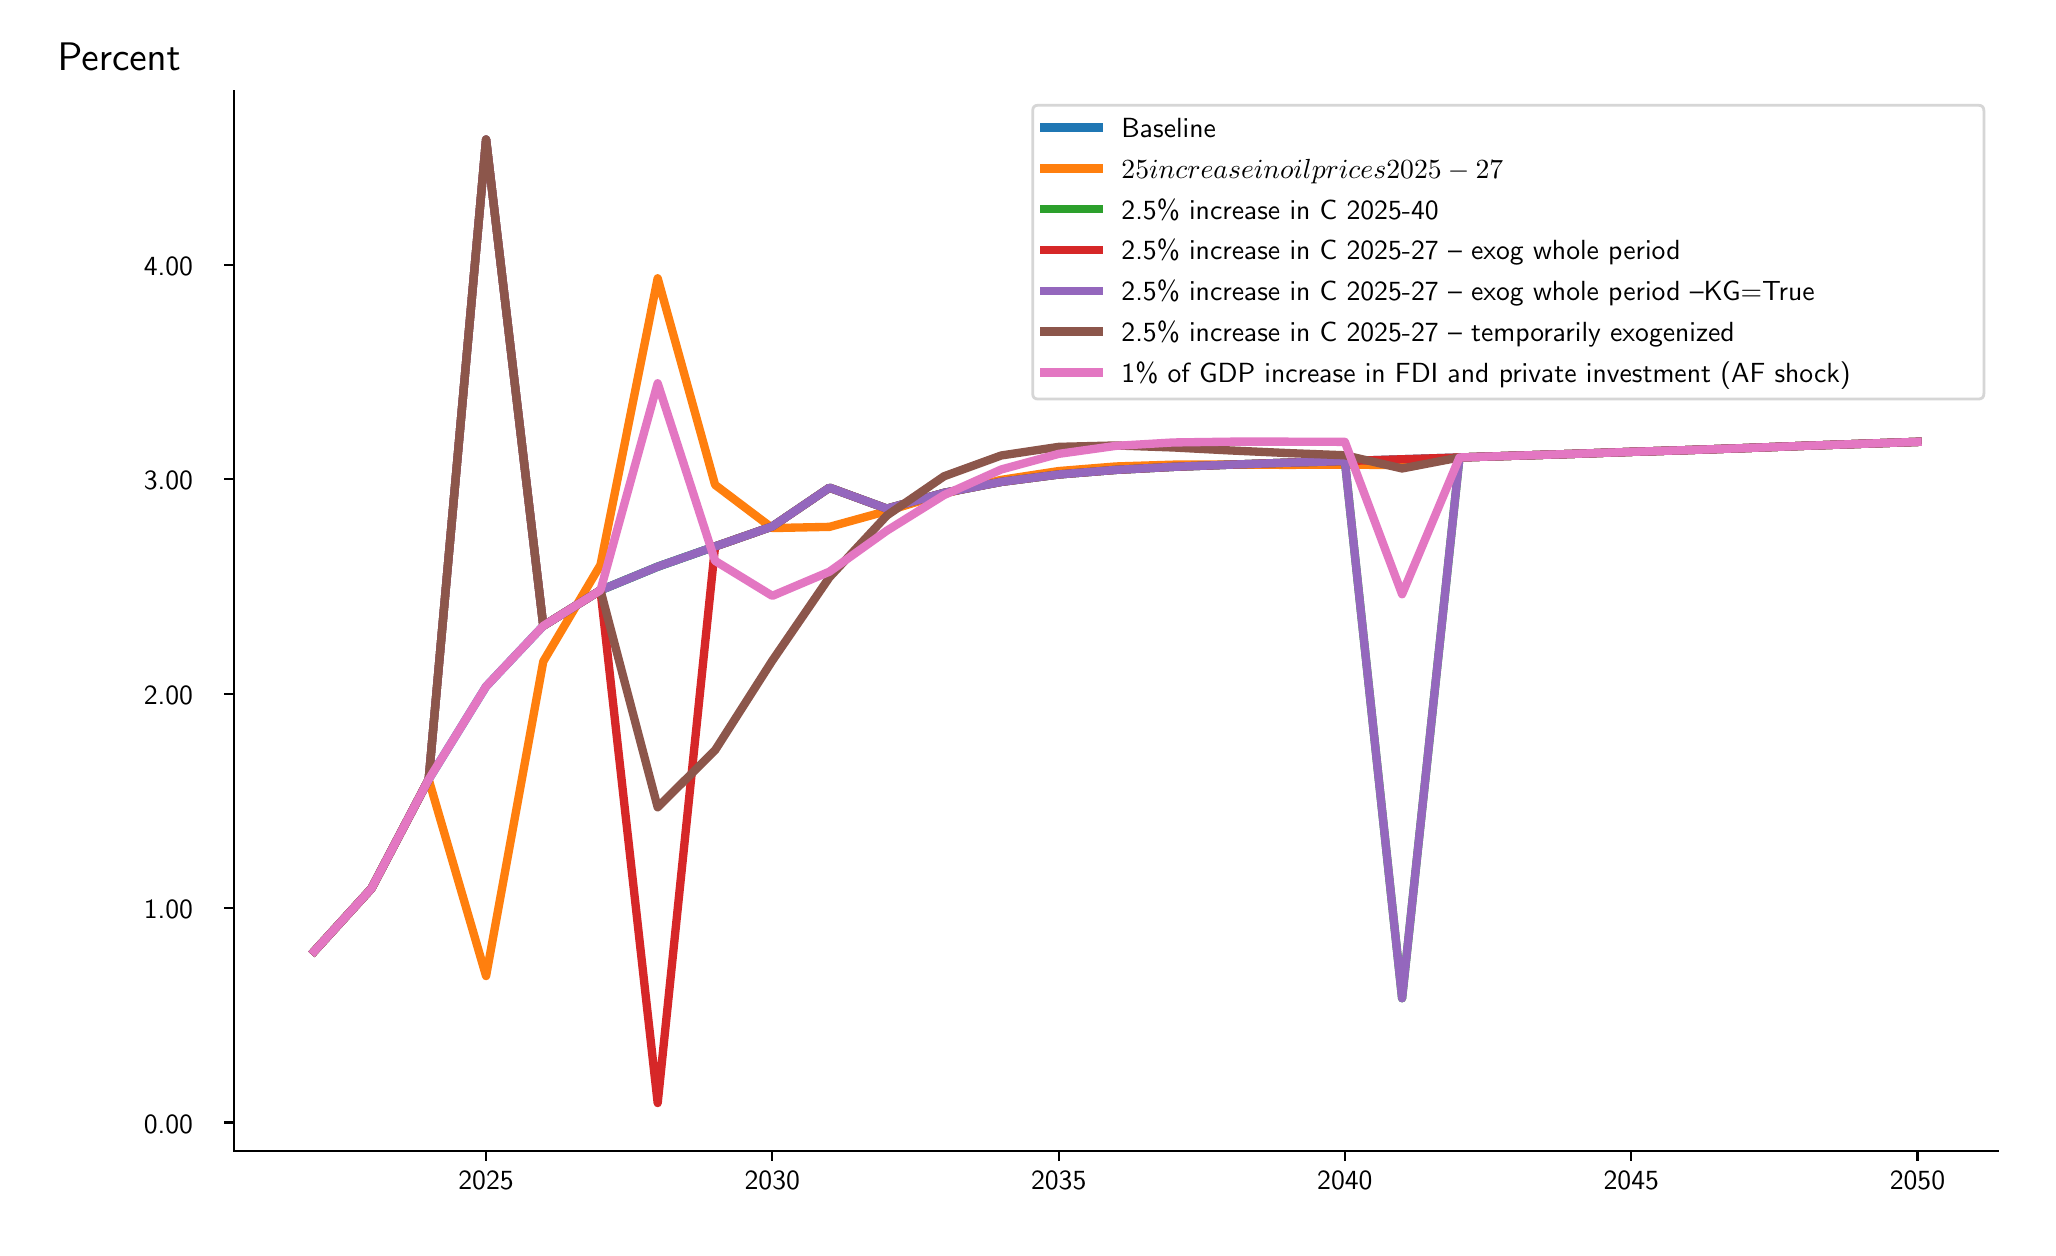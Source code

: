 \begingroup%
\makeatletter%
\begin{pgfpicture}%
\pgfpathrectangle{\pgfpointorigin}{\pgfqpoint{10.0in}{6.0in}}%
\pgfusepath{use as bounding box, clip}%
\begin{pgfscope}%
\pgfsetbuttcap%
\pgfsetmiterjoin%
\definecolor{currentfill}{rgb}{1.0,1.0,1.0}%
\pgfsetfillcolor{currentfill}%
\pgfsetlinewidth{0.0pt}%
\definecolor{currentstroke}{rgb}{1.0,1.0,1.0}%
\pgfsetstrokecolor{currentstroke}%
\pgfsetdash{}{0pt}%
\pgfpathmoveto{\pgfqpoint{0.0in}{0.0in}}%
\pgfpathlineto{\pgfqpoint{10.0in}{0.0in}}%
\pgfpathlineto{\pgfqpoint{10.0in}{6.0in}}%
\pgfpathlineto{\pgfqpoint{0.0in}{6.0in}}%
\pgfpathlineto{\pgfqpoint{0.0in}{0.0in}}%
\pgfpathclose%
\pgfusepath{fill}%
\end{pgfscope}%
\begin{pgfscope}%
\pgfsetbuttcap%
\pgfsetmiterjoin%
\definecolor{currentfill}{rgb}{1.0,1.0,1.0}%
\pgfsetfillcolor{currentfill}%
\pgfsetlinewidth{0.0pt}%
\definecolor{currentstroke}{rgb}{0.0,0.0,0.0}%
\pgfsetstrokecolor{currentstroke}%
\pgfsetstrokeopacity{0.0}%
\pgfsetdash{}{0pt}%
\pgfpathmoveto{\pgfqpoint{1.032in}{0.382in}}%
\pgfpathlineto{\pgfqpoint{9.85in}{0.382in}}%
\pgfpathlineto{\pgfqpoint{9.85in}{5.682in}}%
\pgfpathlineto{\pgfqpoint{1.032in}{5.682in}}%
\pgfpathlineto{\pgfqpoint{1.032in}{0.382in}}%
\pgfpathclose%
\pgfusepath{fill}%
\end{pgfscope}%
\begin{pgfscope}%
\pgfsetbuttcap%
\pgfsetroundjoin%
\definecolor{currentfill}{rgb}{0.0,0.0,0.0}%
\pgfsetfillcolor{currentfill}%
\pgfsetlinewidth{0.803pt}%
\definecolor{currentstroke}{rgb}{0.0,0.0,0.0}%
\pgfsetstrokecolor{currentstroke}%
\pgfsetdash{}{0pt}%
\pgfsys@defobject{currentmarker}{\pgfqpoint{0.0in}{-0.049in}}{\pgfqpoint{0.0in}{0.0in}}{%
\pgfpathmoveto{\pgfqpoint{0.0in}{0.0in}}%
\pgfpathlineto{\pgfqpoint{0.0in}{-0.049in}}%
\pgfusepath{stroke,fill}%
}%
\begin{pgfscope}%
\pgfsys@transformshift{2.292in}{0.382in}%
\pgfsys@useobject{currentmarker}{}%
\end{pgfscope}%
\end{pgfscope}%
\begin{pgfscope}%
\definecolor{textcolor}{rgb}{0.0,0.0,0.0}%
\pgfsetstrokecolor{textcolor}%
\pgfsetfillcolor{textcolor}%
\pgftext[x=2.292in,y=0.284in,,top]{\color{textcolor}\sffamily\fontsize{10.0}{12.0}\selectfont 2025}%
\end{pgfscope}%
\begin{pgfscope}%
\pgfsetbuttcap%
\pgfsetroundjoin%
\definecolor{currentfill}{rgb}{0.0,0.0,0.0}%
\pgfsetfillcolor{currentfill}%
\pgfsetlinewidth{0.803pt}%
\definecolor{currentstroke}{rgb}{0.0,0.0,0.0}%
\pgfsetstrokecolor{currentstroke}%
\pgfsetdash{}{0pt}%
\pgfsys@defobject{currentmarker}{\pgfqpoint{0.0in}{-0.049in}}{\pgfqpoint{0.0in}{0.0in}}{%
\pgfpathmoveto{\pgfqpoint{0.0in}{0.0in}}%
\pgfpathlineto{\pgfqpoint{0.0in}{-0.049in}}%
\pgfusepath{stroke,fill}%
}%
\begin{pgfscope}%
\pgfsys@transformshift{3.723in}{0.382in}%
\pgfsys@useobject{currentmarker}{}%
\end{pgfscope}%
\end{pgfscope}%
\begin{pgfscope}%
\definecolor{textcolor}{rgb}{0.0,0.0,0.0}%
\pgfsetstrokecolor{textcolor}%
\pgfsetfillcolor{textcolor}%
\pgftext[x=3.723in,y=0.284in,,top]{\color{textcolor}\sffamily\fontsize{10.0}{12.0}\selectfont 2030}%
\end{pgfscope}%
\begin{pgfscope}%
\pgfsetbuttcap%
\pgfsetroundjoin%
\definecolor{currentfill}{rgb}{0.0,0.0,0.0}%
\pgfsetfillcolor{currentfill}%
\pgfsetlinewidth{0.803pt}%
\definecolor{currentstroke}{rgb}{0.0,0.0,0.0}%
\pgfsetstrokecolor{currentstroke}%
\pgfsetdash{}{0pt}%
\pgfsys@defobject{currentmarker}{\pgfqpoint{0.0in}{-0.049in}}{\pgfqpoint{0.0in}{0.0in}}{%
\pgfpathmoveto{\pgfqpoint{0.0in}{0.0in}}%
\pgfpathlineto{\pgfqpoint{0.0in}{-0.049in}}%
\pgfusepath{stroke,fill}%
}%
\begin{pgfscope}%
\pgfsys@transformshift{5.155in}{0.382in}%
\pgfsys@useobject{currentmarker}{}%
\end{pgfscope}%
\end{pgfscope}%
\begin{pgfscope}%
\definecolor{textcolor}{rgb}{0.0,0.0,0.0}%
\pgfsetstrokecolor{textcolor}%
\pgfsetfillcolor{textcolor}%
\pgftext[x=5.155in,y=0.284in,,top]{\color{textcolor}\sffamily\fontsize{10.0}{12.0}\selectfont 2035}%
\end{pgfscope}%
\begin{pgfscope}%
\pgfsetbuttcap%
\pgfsetroundjoin%
\definecolor{currentfill}{rgb}{0.0,0.0,0.0}%
\pgfsetfillcolor{currentfill}%
\pgfsetlinewidth{0.803pt}%
\definecolor{currentstroke}{rgb}{0.0,0.0,0.0}%
\pgfsetstrokecolor{currentstroke}%
\pgfsetdash{}{0pt}%
\pgfsys@defobject{currentmarker}{\pgfqpoint{0.0in}{-0.049in}}{\pgfqpoint{0.0in}{0.0in}}{%
\pgfpathmoveto{\pgfqpoint{0.0in}{0.0in}}%
\pgfpathlineto{\pgfqpoint{0.0in}{-0.049in}}%
\pgfusepath{stroke,fill}%
}%
\begin{pgfscope}%
\pgfsys@transformshift{6.586in}{0.382in}%
\pgfsys@useobject{currentmarker}{}%
\end{pgfscope}%
\end{pgfscope}%
\begin{pgfscope}%
\definecolor{textcolor}{rgb}{0.0,0.0,0.0}%
\pgfsetstrokecolor{textcolor}%
\pgfsetfillcolor{textcolor}%
\pgftext[x=6.586in,y=0.284in,,top]{\color{textcolor}\sffamily\fontsize{10.0}{12.0}\selectfont 2040}%
\end{pgfscope}%
\begin{pgfscope}%
\pgfsetbuttcap%
\pgfsetroundjoin%
\definecolor{currentfill}{rgb}{0.0,0.0,0.0}%
\pgfsetfillcolor{currentfill}%
\pgfsetlinewidth{0.803pt}%
\definecolor{currentstroke}{rgb}{0.0,0.0,0.0}%
\pgfsetstrokecolor{currentstroke}%
\pgfsetdash{}{0pt}%
\pgfsys@defobject{currentmarker}{\pgfqpoint{0.0in}{-0.049in}}{\pgfqpoint{0.0in}{0.0in}}{%
\pgfpathmoveto{\pgfqpoint{0.0in}{0.0in}}%
\pgfpathlineto{\pgfqpoint{0.0in}{-0.049in}}%
\pgfusepath{stroke,fill}%
}%
\begin{pgfscope}%
\pgfsys@transformshift{8.018in}{0.382in}%
\pgfsys@useobject{currentmarker}{}%
\end{pgfscope}%
\end{pgfscope}%
\begin{pgfscope}%
\definecolor{textcolor}{rgb}{0.0,0.0,0.0}%
\pgfsetstrokecolor{textcolor}%
\pgfsetfillcolor{textcolor}%
\pgftext[x=8.018in,y=0.284in,,top]{\color{textcolor}\sffamily\fontsize{10.0}{12.0}\selectfont 2045}%
\end{pgfscope}%
\begin{pgfscope}%
\pgfsetbuttcap%
\pgfsetroundjoin%
\definecolor{currentfill}{rgb}{0.0,0.0,0.0}%
\pgfsetfillcolor{currentfill}%
\pgfsetlinewidth{0.803pt}%
\definecolor{currentstroke}{rgb}{0.0,0.0,0.0}%
\pgfsetstrokecolor{currentstroke}%
\pgfsetdash{}{0pt}%
\pgfsys@defobject{currentmarker}{\pgfqpoint{0.0in}{-0.049in}}{\pgfqpoint{0.0in}{0.0in}}{%
\pgfpathmoveto{\pgfqpoint{0.0in}{0.0in}}%
\pgfpathlineto{\pgfqpoint{0.0in}{-0.049in}}%
\pgfusepath{stroke,fill}%
}%
\begin{pgfscope}%
\pgfsys@transformshift{9.449in}{0.382in}%
\pgfsys@useobject{currentmarker}{}%
\end{pgfscope}%
\end{pgfscope}%
\begin{pgfscope}%
\definecolor{textcolor}{rgb}{0.0,0.0,0.0}%
\pgfsetstrokecolor{textcolor}%
\pgfsetfillcolor{textcolor}%
\pgftext[x=9.449in,y=0.284in,,top]{\color{textcolor}\sffamily\fontsize{10.0}{12.0}\selectfont 2050}%
\end{pgfscope}%
\begin{pgfscope}%
\pgfsetbuttcap%
\pgfsetroundjoin%
\definecolor{currentfill}{rgb}{0.0,0.0,0.0}%
\pgfsetfillcolor{currentfill}%
\pgfsetlinewidth{0.803pt}%
\definecolor{currentstroke}{rgb}{0.0,0.0,0.0}%
\pgfsetstrokecolor{currentstroke}%
\pgfsetdash{}{0pt}%
\pgfsys@defobject{currentmarker}{\pgfqpoint{-0.049in}{0.0in}}{\pgfqpoint{-0.0in}{0.0in}}{%
\pgfpathmoveto{\pgfqpoint{-0.0in}{0.0in}}%
\pgfpathlineto{\pgfqpoint{-0.049in}{0.0in}}%
\pgfusepath{stroke,fill}%
}%
\begin{pgfscope}%
\pgfsys@transformshift{1.032in}{0.526in}%
\pgfsys@useobject{currentmarker}{}%
\end{pgfscope}%
\end{pgfscope}%
\begin{pgfscope}%
\definecolor{textcolor}{rgb}{0.0,0.0,0.0}%
\pgfsetstrokecolor{textcolor}%
\pgfsetfillcolor{textcolor}%
\pgftext[x=0.581in, y=0.473in, left, base]{\color{textcolor}\sffamily\fontsize{10.0}{12.0}\selectfont 0.00 }%
\end{pgfscope}%
\begin{pgfscope}%
\pgfsetbuttcap%
\pgfsetroundjoin%
\definecolor{currentfill}{rgb}{0.0,0.0,0.0}%
\pgfsetfillcolor{currentfill}%
\pgfsetlinewidth{0.803pt}%
\definecolor{currentstroke}{rgb}{0.0,0.0,0.0}%
\pgfsetstrokecolor{currentstroke}%
\pgfsetdash{}{0pt}%
\pgfsys@defobject{currentmarker}{\pgfqpoint{-0.049in}{0.0in}}{\pgfqpoint{-0.0in}{0.0in}}{%
\pgfpathmoveto{\pgfqpoint{-0.0in}{0.0in}}%
\pgfpathlineto{\pgfqpoint{-0.049in}{0.0in}}%
\pgfusepath{stroke,fill}%
}%
\begin{pgfscope}%
\pgfsys@transformshift{1.032in}{1.598in}%
\pgfsys@useobject{currentmarker}{}%
\end{pgfscope}%
\end{pgfscope}%
\begin{pgfscope}%
\definecolor{textcolor}{rgb}{0.0,0.0,0.0}%
\pgfsetstrokecolor{textcolor}%
\pgfsetfillcolor{textcolor}%
\pgftext[x=0.581in, y=1.545in, left, base]{\color{textcolor}\sffamily\fontsize{10.0}{12.0}\selectfont 1.00 }%
\end{pgfscope}%
\begin{pgfscope}%
\pgfsetbuttcap%
\pgfsetroundjoin%
\definecolor{currentfill}{rgb}{0.0,0.0,0.0}%
\pgfsetfillcolor{currentfill}%
\pgfsetlinewidth{0.803pt}%
\definecolor{currentstroke}{rgb}{0.0,0.0,0.0}%
\pgfsetstrokecolor{currentstroke}%
\pgfsetdash{}{0pt}%
\pgfsys@defobject{currentmarker}{\pgfqpoint{-0.049in}{0.0in}}{\pgfqpoint{-0.0in}{0.0in}}{%
\pgfpathmoveto{\pgfqpoint{-0.0in}{0.0in}}%
\pgfpathlineto{\pgfqpoint{-0.049in}{0.0in}}%
\pgfusepath{stroke,fill}%
}%
\begin{pgfscope}%
\pgfsys@transformshift{1.032in}{2.67in}%
\pgfsys@useobject{currentmarker}{}%
\end{pgfscope}%
\end{pgfscope}%
\begin{pgfscope}%
\definecolor{textcolor}{rgb}{0.0,0.0,0.0}%
\pgfsetstrokecolor{textcolor}%
\pgfsetfillcolor{textcolor}%
\pgftext[x=0.581in, y=2.617in, left, base]{\color{textcolor}\sffamily\fontsize{10.0}{12.0}\selectfont 2.00 }%
\end{pgfscope}%
\begin{pgfscope}%
\pgfsetbuttcap%
\pgfsetroundjoin%
\definecolor{currentfill}{rgb}{0.0,0.0,0.0}%
\pgfsetfillcolor{currentfill}%
\pgfsetlinewidth{0.803pt}%
\definecolor{currentstroke}{rgb}{0.0,0.0,0.0}%
\pgfsetstrokecolor{currentstroke}%
\pgfsetdash{}{0pt}%
\pgfsys@defobject{currentmarker}{\pgfqpoint{-0.049in}{0.0in}}{\pgfqpoint{-0.0in}{0.0in}}{%
\pgfpathmoveto{\pgfqpoint{-0.0in}{0.0in}}%
\pgfpathlineto{\pgfqpoint{-0.049in}{0.0in}}%
\pgfusepath{stroke,fill}%
}%
\begin{pgfscope}%
\pgfsys@transformshift{1.032in}{3.742in}%
\pgfsys@useobject{currentmarker}{}%
\end{pgfscope}%
\end{pgfscope}%
\begin{pgfscope}%
\definecolor{textcolor}{rgb}{0.0,0.0,0.0}%
\pgfsetstrokecolor{textcolor}%
\pgfsetfillcolor{textcolor}%
\pgftext[x=0.581in, y=3.689in, left, base]{\color{textcolor}\sffamily\fontsize{10.0}{12.0}\selectfont 3.00 }%
\end{pgfscope}%
\begin{pgfscope}%
\pgfsetbuttcap%
\pgfsetroundjoin%
\definecolor{currentfill}{rgb}{0.0,0.0,0.0}%
\pgfsetfillcolor{currentfill}%
\pgfsetlinewidth{0.803pt}%
\definecolor{currentstroke}{rgb}{0.0,0.0,0.0}%
\pgfsetstrokecolor{currentstroke}%
\pgfsetdash{}{0pt}%
\pgfsys@defobject{currentmarker}{\pgfqpoint{-0.049in}{0.0in}}{\pgfqpoint{-0.0in}{0.0in}}{%
\pgfpathmoveto{\pgfqpoint{-0.0in}{0.0in}}%
\pgfpathlineto{\pgfqpoint{-0.049in}{0.0in}}%
\pgfusepath{stroke,fill}%
}%
\begin{pgfscope}%
\pgfsys@transformshift{1.032in}{4.814in}%
\pgfsys@useobject{currentmarker}{}%
\end{pgfscope}%
\end{pgfscope}%
\begin{pgfscope}%
\definecolor{textcolor}{rgb}{0.0,0.0,0.0}%
\pgfsetstrokecolor{textcolor}%
\pgfsetfillcolor{textcolor}%
\pgftext[x=0.581in, y=4.761in, left, base]{\color{textcolor}\sffamily\fontsize{10.0}{12.0}\selectfont 4.00 }%
\end{pgfscope}%
\begin{pgfscope}%
\definecolor{textcolor}{rgb}{0.0,0.0,0.0}%
\pgfsetstrokecolor{textcolor}%
\pgfsetfillcolor{textcolor}%
\pgftext[x=0.15in,y=5.788in,left,base]{\color{textcolor}\sffamily\fontsize{15.0}{18.0}\selectfont Percent}%
\end{pgfscope}%
\begin{pgfscope}%
\pgfpathrectangle{\pgfqpoint{1.032in}{0.382in}}{\pgfqpoint{8.818in}{5.3in}}%
\pgfusepath{clip}%
\pgfsetrectcap%
\pgfsetroundjoin%
\pgfsetlinewidth{3.011pt}%
\definecolor{currentstroke}{rgb}{0.122,0.467,0.706}%
\pgfsetstrokecolor{currentstroke}%
\pgfsetdash{}{0pt}%
\pgfpathmoveto{\pgfqpoint{1.433in}{1.382in}}%
\pgfpathlineto{\pgfqpoint{1.719in}{1.696in}}%
\pgfpathlineto{\pgfqpoint{2.005in}{2.241in}}%
\pgfpathlineto{\pgfqpoint{2.292in}{2.706in}}%
\pgfpathlineto{\pgfqpoint{2.578in}{3.009in}}%
\pgfpathlineto{\pgfqpoint{2.864in}{3.187in}}%
\pgfpathlineto{\pgfqpoint{3.15in}{3.305in}}%
\pgfpathlineto{\pgfqpoint{3.437in}{3.406in}}%
\pgfpathlineto{\pgfqpoint{3.723in}{3.506in}}%
\pgfpathlineto{\pgfqpoint{4.009in}{3.7in}}%
\pgfpathlineto{\pgfqpoint{4.296in}{3.595in}}%
\pgfpathlineto{\pgfqpoint{4.582in}{3.674in}}%
\pgfpathlineto{\pgfqpoint{4.868in}{3.729in}}%
\pgfpathlineto{\pgfqpoint{5.155in}{3.766in}}%
\pgfpathlineto{\pgfqpoint{5.441in}{3.789in}}%
\pgfpathlineto{\pgfqpoint{5.727in}{3.804in}}%
\pgfpathlineto{\pgfqpoint{6.014in}{3.815in}}%
\pgfpathlineto{\pgfqpoint{6.3in}{3.825in}}%
\pgfpathlineto{\pgfqpoint{6.586in}{3.833in}}%
\pgfpathlineto{\pgfqpoint{6.872in}{3.842in}}%
\pgfpathlineto{\pgfqpoint{7.159in}{3.851in}}%
\pgfpathlineto{\pgfqpoint{7.445in}{3.86in}}%
\pgfpathlineto{\pgfqpoint{7.731in}{3.869in}}%
\pgfpathlineto{\pgfqpoint{8.018in}{3.879in}}%
\pgfpathlineto{\pgfqpoint{8.304in}{3.888in}}%
\pgfpathlineto{\pgfqpoint{8.59in}{3.898in}}%
\pgfpathlineto{\pgfqpoint{8.877in}{3.909in}}%
\pgfpathlineto{\pgfqpoint{9.163in}{3.919in}}%
\pgfpathlineto{\pgfqpoint{9.449in}{3.929in}}%
\pgfusepath{stroke}%
\end{pgfscope}%
\begin{pgfscope}%
\pgfpathrectangle{\pgfqpoint{1.032in}{0.382in}}{\pgfqpoint{8.818in}{5.3in}}%
\pgfusepath{clip}%
\pgfsetrectcap%
\pgfsetroundjoin%
\pgfsetlinewidth{3.011pt}%
\definecolor{currentstroke}{rgb}{1.0,0.498,0.055}%
\pgfsetstrokecolor{currentstroke}%
\pgfsetdash{}{0pt}%
\pgfpathmoveto{\pgfqpoint{1.433in}{1.382in}}%
\pgfpathlineto{\pgfqpoint{1.719in}{1.696in}}%
\pgfpathlineto{\pgfqpoint{2.005in}{2.241in}}%
\pgfpathlineto{\pgfqpoint{2.292in}{1.258in}}%
\pgfpathlineto{\pgfqpoint{2.578in}{2.831in}}%
\pgfpathlineto{\pgfqpoint{2.864in}{3.314in}}%
\pgfpathlineto{\pgfqpoint{3.15in}{4.747in}}%
\pgfpathlineto{\pgfqpoint{3.437in}{3.714in}}%
\pgfpathlineto{\pgfqpoint{3.723in}{3.498in}}%
\pgfpathlineto{\pgfqpoint{4.009in}{3.504in}}%
\pgfpathlineto{\pgfqpoint{4.296in}{3.583in}}%
\pgfpathlineto{\pgfqpoint{4.582in}{3.67in}}%
\pgfpathlineto{\pgfqpoint{4.868in}{3.739in}}%
\pgfpathlineto{\pgfqpoint{5.155in}{3.783in}}%
\pgfpathlineto{\pgfqpoint{5.441in}{3.806in}}%
\pgfpathlineto{\pgfqpoint{5.727in}{3.815in}}%
\pgfpathlineto{\pgfqpoint{6.014in}{3.815in}}%
\pgfpathlineto{\pgfqpoint{6.3in}{3.814in}}%
\pgfpathlineto{\pgfqpoint{6.586in}{3.815in}}%
\pgfpathlineto{\pgfqpoint{6.872in}{3.813in}}%
\pgfpathlineto{\pgfqpoint{7.159in}{3.851in}}%
\pgfpathlineto{\pgfqpoint{7.445in}{3.86in}}%
\pgfpathlineto{\pgfqpoint{7.731in}{3.869in}}%
\pgfpathlineto{\pgfqpoint{8.018in}{3.879in}}%
\pgfpathlineto{\pgfqpoint{8.304in}{3.888in}}%
\pgfpathlineto{\pgfqpoint{8.59in}{3.898in}}%
\pgfpathlineto{\pgfqpoint{8.877in}{3.909in}}%
\pgfpathlineto{\pgfqpoint{9.163in}{3.919in}}%
\pgfpathlineto{\pgfqpoint{9.449in}{3.929in}}%
\pgfusepath{stroke}%
\end{pgfscope}%
\begin{pgfscope}%
\pgfpathrectangle{\pgfqpoint{1.032in}{0.382in}}{\pgfqpoint{8.818in}{5.3in}}%
\pgfusepath{clip}%
\pgfsetrectcap%
\pgfsetroundjoin%
\pgfsetlinewidth{3.011pt}%
\definecolor{currentstroke}{rgb}{0.173,0.627,0.173}%
\pgfsetstrokecolor{currentstroke}%
\pgfsetdash{}{0pt}%
\pgfpathmoveto{\pgfqpoint{1.433in}{1.382in}}%
\pgfpathlineto{\pgfqpoint{1.719in}{1.696in}}%
\pgfpathlineto{\pgfqpoint{2.005in}{2.241in}}%
\pgfpathlineto{\pgfqpoint{2.292in}{5.441in}}%
\pgfpathlineto{\pgfqpoint{2.578in}{3.009in}}%
\pgfpathlineto{\pgfqpoint{2.864in}{3.187in}}%
\pgfpathlineto{\pgfqpoint{3.15in}{3.305in}}%
\pgfpathlineto{\pgfqpoint{3.437in}{3.406in}}%
\pgfpathlineto{\pgfqpoint{3.723in}{3.506in}}%
\pgfpathlineto{\pgfqpoint{4.009in}{3.7in}}%
\pgfpathlineto{\pgfqpoint{4.296in}{3.595in}}%
\pgfpathlineto{\pgfqpoint{4.582in}{3.674in}}%
\pgfpathlineto{\pgfqpoint{4.868in}{3.729in}}%
\pgfpathlineto{\pgfqpoint{5.155in}{3.766in}}%
\pgfpathlineto{\pgfqpoint{5.441in}{3.789in}}%
\pgfpathlineto{\pgfqpoint{5.727in}{3.804in}}%
\pgfpathlineto{\pgfqpoint{6.014in}{3.815in}}%
\pgfpathlineto{\pgfqpoint{6.3in}{3.825in}}%
\pgfpathlineto{\pgfqpoint{6.586in}{3.833in}}%
\pgfpathlineto{\pgfqpoint{6.872in}{1.147in}}%
\pgfpathlineto{\pgfqpoint{7.159in}{3.851in}}%
\pgfpathlineto{\pgfqpoint{7.445in}{3.86in}}%
\pgfpathlineto{\pgfqpoint{7.731in}{3.869in}}%
\pgfpathlineto{\pgfqpoint{8.018in}{3.879in}}%
\pgfpathlineto{\pgfqpoint{8.304in}{3.888in}}%
\pgfpathlineto{\pgfqpoint{8.59in}{3.898in}}%
\pgfpathlineto{\pgfqpoint{8.877in}{3.909in}}%
\pgfpathlineto{\pgfqpoint{9.163in}{3.919in}}%
\pgfpathlineto{\pgfqpoint{9.449in}{3.929in}}%
\pgfusepath{stroke}%
\end{pgfscope}%
\begin{pgfscope}%
\pgfpathrectangle{\pgfqpoint{1.032in}{0.382in}}{\pgfqpoint{8.818in}{5.3in}}%
\pgfusepath{clip}%
\pgfsetrectcap%
\pgfsetroundjoin%
\pgfsetlinewidth{3.011pt}%
\definecolor{currentstroke}{rgb}{0.839,0.153,0.157}%
\pgfsetstrokecolor{currentstroke}%
\pgfsetdash{}{0pt}%
\pgfpathmoveto{\pgfqpoint{1.433in}{1.382in}}%
\pgfpathlineto{\pgfqpoint{1.719in}{1.696in}}%
\pgfpathlineto{\pgfqpoint{2.005in}{2.241in}}%
\pgfpathlineto{\pgfqpoint{2.292in}{5.441in}}%
\pgfpathlineto{\pgfqpoint{2.578in}{3.009in}}%
\pgfpathlineto{\pgfqpoint{2.864in}{3.187in}}%
\pgfpathlineto{\pgfqpoint{3.15in}{0.623in}}%
\pgfpathlineto{\pgfqpoint{3.437in}{3.406in}}%
\pgfpathlineto{\pgfqpoint{3.723in}{3.506in}}%
\pgfpathlineto{\pgfqpoint{4.009in}{3.7in}}%
\pgfpathlineto{\pgfqpoint{4.296in}{3.595in}}%
\pgfpathlineto{\pgfqpoint{4.582in}{3.674in}}%
\pgfpathlineto{\pgfqpoint{4.868in}{3.729in}}%
\pgfpathlineto{\pgfqpoint{5.155in}{3.766in}}%
\pgfpathlineto{\pgfqpoint{5.441in}{3.789in}}%
\pgfpathlineto{\pgfqpoint{5.727in}{3.804in}}%
\pgfpathlineto{\pgfqpoint{6.014in}{3.815in}}%
\pgfpathlineto{\pgfqpoint{6.3in}{3.825in}}%
\pgfpathlineto{\pgfqpoint{6.586in}{3.833in}}%
\pgfpathlineto{\pgfqpoint{6.872in}{3.842in}}%
\pgfpathlineto{\pgfqpoint{7.159in}{3.851in}}%
\pgfpathlineto{\pgfqpoint{7.445in}{3.86in}}%
\pgfpathlineto{\pgfqpoint{7.731in}{3.869in}}%
\pgfpathlineto{\pgfqpoint{8.018in}{3.879in}}%
\pgfpathlineto{\pgfqpoint{8.304in}{3.888in}}%
\pgfpathlineto{\pgfqpoint{8.59in}{3.898in}}%
\pgfpathlineto{\pgfqpoint{8.877in}{3.909in}}%
\pgfpathlineto{\pgfqpoint{9.163in}{3.919in}}%
\pgfpathlineto{\pgfqpoint{9.449in}{3.929in}}%
\pgfusepath{stroke}%
\end{pgfscope}%
\begin{pgfscope}%
\pgfpathrectangle{\pgfqpoint{1.032in}{0.382in}}{\pgfqpoint{8.818in}{5.3in}}%
\pgfusepath{clip}%
\pgfsetrectcap%
\pgfsetroundjoin%
\pgfsetlinewidth{3.011pt}%
\definecolor{currentstroke}{rgb}{0.58,0.404,0.741}%
\pgfsetstrokecolor{currentstroke}%
\pgfsetdash{}{0pt}%
\pgfpathmoveto{\pgfqpoint{1.433in}{1.382in}}%
\pgfpathlineto{\pgfqpoint{1.719in}{1.696in}}%
\pgfpathlineto{\pgfqpoint{2.005in}{2.241in}}%
\pgfpathlineto{\pgfqpoint{2.292in}{5.441in}}%
\pgfpathlineto{\pgfqpoint{2.578in}{3.009in}}%
\pgfpathlineto{\pgfqpoint{2.864in}{3.187in}}%
\pgfpathlineto{\pgfqpoint{3.15in}{3.305in}}%
\pgfpathlineto{\pgfqpoint{3.437in}{3.406in}}%
\pgfpathlineto{\pgfqpoint{3.723in}{3.506in}}%
\pgfpathlineto{\pgfqpoint{4.009in}{3.7in}}%
\pgfpathlineto{\pgfqpoint{4.296in}{3.595in}}%
\pgfpathlineto{\pgfqpoint{4.582in}{3.674in}}%
\pgfpathlineto{\pgfqpoint{4.868in}{3.729in}}%
\pgfpathlineto{\pgfqpoint{5.155in}{3.766in}}%
\pgfpathlineto{\pgfqpoint{5.441in}{3.789in}}%
\pgfpathlineto{\pgfqpoint{5.727in}{3.804in}}%
\pgfpathlineto{\pgfqpoint{6.014in}{3.815in}}%
\pgfpathlineto{\pgfqpoint{6.3in}{3.825in}}%
\pgfpathlineto{\pgfqpoint{6.586in}{3.833in}}%
\pgfpathlineto{\pgfqpoint{6.872in}{1.147in}}%
\pgfpathlineto{\pgfqpoint{7.159in}{3.851in}}%
\pgfpathlineto{\pgfqpoint{7.445in}{3.86in}}%
\pgfpathlineto{\pgfqpoint{7.731in}{3.869in}}%
\pgfpathlineto{\pgfqpoint{8.018in}{3.879in}}%
\pgfpathlineto{\pgfqpoint{8.304in}{3.888in}}%
\pgfpathlineto{\pgfqpoint{8.59in}{3.898in}}%
\pgfpathlineto{\pgfqpoint{8.877in}{3.909in}}%
\pgfpathlineto{\pgfqpoint{9.163in}{3.919in}}%
\pgfpathlineto{\pgfqpoint{9.449in}{3.929in}}%
\pgfusepath{stroke}%
\end{pgfscope}%
\begin{pgfscope}%
\pgfpathrectangle{\pgfqpoint{1.032in}{0.382in}}{\pgfqpoint{8.818in}{5.3in}}%
\pgfusepath{clip}%
\pgfsetrectcap%
\pgfsetroundjoin%
\pgfsetlinewidth{3.011pt}%
\definecolor{currentstroke}{rgb}{0.549,0.337,0.294}%
\pgfsetstrokecolor{currentstroke}%
\pgfsetdash{}{0pt}%
\pgfpathmoveto{\pgfqpoint{1.433in}{1.382in}}%
\pgfpathlineto{\pgfqpoint{1.719in}{1.696in}}%
\pgfpathlineto{\pgfqpoint{2.005in}{2.241in}}%
\pgfpathlineto{\pgfqpoint{2.292in}{5.441in}}%
\pgfpathlineto{\pgfqpoint{2.578in}{3.009in}}%
\pgfpathlineto{\pgfqpoint{2.864in}{3.187in}}%
\pgfpathlineto{\pgfqpoint{3.15in}{2.102in}}%
\pgfpathlineto{\pgfqpoint{3.437in}{2.387in}}%
\pgfpathlineto{\pgfqpoint{3.723in}{2.835in}}%
\pgfpathlineto{\pgfqpoint{4.009in}{3.252in}}%
\pgfpathlineto{\pgfqpoint{4.296in}{3.561in}}%
\pgfpathlineto{\pgfqpoint{4.582in}{3.757in}}%
\pgfpathlineto{\pgfqpoint{4.868in}{3.861in}}%
\pgfpathlineto{\pgfqpoint{5.155in}{3.904in}}%
\pgfpathlineto{\pgfqpoint{5.441in}{3.911in}}%
\pgfpathlineto{\pgfqpoint{5.727in}{3.901in}}%
\pgfpathlineto{\pgfqpoint{6.014in}{3.886in}}%
\pgfpathlineto{\pgfqpoint{6.3in}{3.873in}}%
\pgfpathlineto{\pgfqpoint{6.586in}{3.862in}}%
\pgfpathlineto{\pgfqpoint{6.872in}{3.796in}}%
\pgfpathlineto{\pgfqpoint{7.159in}{3.851in}}%
\pgfpathlineto{\pgfqpoint{7.445in}{3.86in}}%
\pgfpathlineto{\pgfqpoint{7.731in}{3.869in}}%
\pgfpathlineto{\pgfqpoint{8.018in}{3.879in}}%
\pgfpathlineto{\pgfqpoint{8.304in}{3.888in}}%
\pgfpathlineto{\pgfqpoint{8.59in}{3.898in}}%
\pgfpathlineto{\pgfqpoint{8.877in}{3.909in}}%
\pgfpathlineto{\pgfqpoint{9.163in}{3.919in}}%
\pgfpathlineto{\pgfqpoint{9.449in}{3.929in}}%
\pgfusepath{stroke}%
\end{pgfscope}%
\begin{pgfscope}%
\pgfpathrectangle{\pgfqpoint{1.032in}{0.382in}}{\pgfqpoint{8.818in}{5.3in}}%
\pgfusepath{clip}%
\pgfsetrectcap%
\pgfsetroundjoin%
\pgfsetlinewidth{3.011pt}%
\definecolor{currentstroke}{rgb}{0.89,0.467,0.761}%
\pgfsetstrokecolor{currentstroke}%
\pgfsetdash{}{0pt}%
\pgfpathmoveto{\pgfqpoint{1.433in}{1.382in}}%
\pgfpathlineto{\pgfqpoint{1.719in}{1.696in}}%
\pgfpathlineto{\pgfqpoint{2.005in}{2.241in}}%
\pgfpathlineto{\pgfqpoint{2.292in}{2.706in}}%
\pgfpathlineto{\pgfqpoint{2.578in}{3.009in}}%
\pgfpathlineto{\pgfqpoint{2.864in}{3.187in}}%
\pgfpathlineto{\pgfqpoint{3.15in}{4.222in}}%
\pgfpathlineto{\pgfqpoint{3.437in}{3.334in}}%
\pgfpathlineto{\pgfqpoint{3.723in}{3.159in}}%
\pgfpathlineto{\pgfqpoint{4.009in}{3.28in}}%
\pgfpathlineto{\pgfqpoint{4.296in}{3.485in}}%
\pgfpathlineto{\pgfqpoint{4.582in}{3.663in}}%
\pgfpathlineto{\pgfqpoint{4.868in}{3.791in}}%
\pgfpathlineto{\pgfqpoint{5.155in}{3.869in}}%
\pgfpathlineto{\pgfqpoint{5.441in}{3.909in}}%
\pgfpathlineto{\pgfqpoint{5.727in}{3.926in}}%
\pgfpathlineto{\pgfqpoint{6.014in}{3.93in}}%
\pgfpathlineto{\pgfqpoint{6.3in}{3.93in}}%
\pgfpathlineto{\pgfqpoint{6.586in}{3.929in}}%
\pgfpathlineto{\pgfqpoint{6.872in}{3.167in}}%
\pgfpathlineto{\pgfqpoint{7.159in}{3.851in}}%
\pgfpathlineto{\pgfqpoint{7.445in}{3.86in}}%
\pgfpathlineto{\pgfqpoint{7.731in}{3.869in}}%
\pgfpathlineto{\pgfqpoint{8.018in}{3.879in}}%
\pgfpathlineto{\pgfqpoint{8.304in}{3.888in}}%
\pgfpathlineto{\pgfqpoint{8.59in}{3.898in}}%
\pgfpathlineto{\pgfqpoint{8.877in}{3.909in}}%
\pgfpathlineto{\pgfqpoint{9.163in}{3.919in}}%
\pgfpathlineto{\pgfqpoint{9.449in}{3.929in}}%
\pgfusepath{stroke}%
\end{pgfscope}%
\begin{pgfscope}%
\pgfsetrectcap%
\pgfsetmiterjoin%
\pgfsetlinewidth{0.803pt}%
\definecolor{currentstroke}{rgb}{0.0,0.0,0.0}%
\pgfsetstrokecolor{currentstroke}%
\pgfsetdash{}{0pt}%
\pgfpathmoveto{\pgfqpoint{1.032in}{0.382in}}%
\pgfpathlineto{\pgfqpoint{1.032in}{5.682in}}%
\pgfusepath{stroke}%
\end{pgfscope}%
\begin{pgfscope}%
\pgfsetrectcap%
\pgfsetmiterjoin%
\pgfsetlinewidth{0.803pt}%
\definecolor{currentstroke}{rgb}{0.0,0.0,0.0}%
\pgfsetstrokecolor{currentstroke}%
\pgfsetdash{}{0pt}%
\pgfpathmoveto{\pgfqpoint{1.032in}{0.382in}}%
\pgfpathlineto{\pgfqpoint{9.85in}{0.382in}}%
\pgfusepath{stroke}%
\end{pgfscope}%
\begin{pgfscope}%
\pgfsetbuttcap%
\pgfsetmiterjoin%
\definecolor{currentfill}{rgb}{1.0,1.0,1.0}%
\pgfsetfillcolor{currentfill}%
\pgfsetfillopacity{0.8}%
\pgfsetlinewidth{1.004pt}%
\definecolor{currentstroke}{rgb}{0.8,0.8,0.8}%
\pgfsetstrokecolor{currentstroke}%
\pgfsetstrokeopacity{0.8}%
\pgfsetdash{}{0pt}%
\pgfpathmoveto{\pgfqpoint{5.052in}{4.143in}}%
\pgfpathlineto{\pgfqpoint{9.753in}{4.143in}}%
\pgfpathquadraticcurveto{\pgfqpoint{9.781in}{4.143in}}{\pgfqpoint{9.781in}{4.171in}}%
\pgfpathlineto{\pgfqpoint{9.781in}{5.584in}}%
\pgfpathquadraticcurveto{\pgfqpoint{9.781in}{5.612in}}{\pgfqpoint{9.753in}{5.612in}}%
\pgfpathlineto{\pgfqpoint{5.052in}{5.612in}}%
\pgfpathquadraticcurveto{\pgfqpoint{5.025in}{5.612in}}{\pgfqpoint{5.025in}{5.584in}}%
\pgfpathlineto{\pgfqpoint{5.025in}{4.171in}}%
\pgfpathquadraticcurveto{\pgfqpoint{5.025in}{4.143in}}{\pgfqpoint{5.052in}{4.143in}}%
\pgfpathlineto{\pgfqpoint{5.052in}{4.143in}}%
\pgfpathclose%
\pgfusepath{stroke,fill}%
\end{pgfscope}%
\begin{pgfscope}%
\pgfsetrectcap%
\pgfsetroundjoin%
\pgfsetlinewidth{3.011pt}%
\definecolor{currentstroke}{rgb}{0.122,0.467,0.706}%
\pgfsetstrokecolor{currentstroke}%
\pgfsetdash{}{0pt}%
\pgfpathmoveto{\pgfqpoint{5.08in}{5.5in}}%
\pgfpathlineto{\pgfqpoint{5.219in}{5.5in}}%
\pgfpathlineto{\pgfqpoint{5.358in}{5.5in}}%
\pgfusepath{stroke}%
\end{pgfscope}%
\begin{pgfscope}%
\definecolor{textcolor}{rgb}{0.0,0.0,0.0}%
\pgfsetstrokecolor{textcolor}%
\pgfsetfillcolor{textcolor}%
\pgftext[x=5.469in,y=5.451in,left,base]{\color{textcolor}\sffamily\fontsize{10.0}{12.0}\selectfont Baseline}%
\end{pgfscope}%
\begin{pgfscope}%
\pgfsetrectcap%
\pgfsetroundjoin%
\pgfsetlinewidth{3.011pt}%
\definecolor{currentstroke}{rgb}{1.0,0.498,0.055}%
\pgfsetstrokecolor{currentstroke}%
\pgfsetdash{}{0pt}%
\pgfpathmoveto{\pgfqpoint{5.08in}{5.296in}}%
\pgfpathlineto{\pgfqpoint{5.219in}{5.296in}}%
\pgfpathlineto{\pgfqpoint{5.358in}{5.296in}}%
\pgfusepath{stroke}%
\end{pgfscope}%
\begin{pgfscope}%
\definecolor{textcolor}{rgb}{0.0,0.0,0.0}%
\pgfsetstrokecolor{textcolor}%
\pgfsetfillcolor{textcolor}%
\pgftext[x=5.469in,y=5.247in,left,base]{\color{textcolor}\sffamily\fontsize{10.0}{12.0}\selectfont \(\displaystyle 25 increase in oil prices 2025-27\)}%
\end{pgfscope}%
\begin{pgfscope}%
\pgfsetrectcap%
\pgfsetroundjoin%
\pgfsetlinewidth{3.011pt}%
\definecolor{currentstroke}{rgb}{0.173,0.627,0.173}%
\pgfsetstrokecolor{currentstroke}%
\pgfsetdash{}{0pt}%
\pgfpathmoveto{\pgfqpoint{5.08in}{5.092in}}%
\pgfpathlineto{\pgfqpoint{5.219in}{5.092in}}%
\pgfpathlineto{\pgfqpoint{5.358in}{5.092in}}%
\pgfusepath{stroke}%
\end{pgfscope}%
\begin{pgfscope}%
\definecolor{textcolor}{rgb}{0.0,0.0,0.0}%
\pgfsetstrokecolor{textcolor}%
\pgfsetfillcolor{textcolor}%
\pgftext[x=5.469in,y=5.043in,left,base]{\color{textcolor}\sffamily\fontsize{10.0}{12.0}\selectfont 2.5\% increase in C 2025-40}%
\end{pgfscope}%
\begin{pgfscope}%
\pgfsetrectcap%
\pgfsetroundjoin%
\pgfsetlinewidth{3.011pt}%
\definecolor{currentstroke}{rgb}{0.839,0.153,0.157}%
\pgfsetstrokecolor{currentstroke}%
\pgfsetdash{}{0pt}%
\pgfpathmoveto{\pgfqpoint{5.08in}{4.888in}}%
\pgfpathlineto{\pgfqpoint{5.219in}{4.888in}}%
\pgfpathlineto{\pgfqpoint{5.358in}{4.888in}}%
\pgfusepath{stroke}%
\end{pgfscope}%
\begin{pgfscope}%
\definecolor{textcolor}{rgb}{0.0,0.0,0.0}%
\pgfsetstrokecolor{textcolor}%
\pgfsetfillcolor{textcolor}%
\pgftext[x=5.469in,y=4.839in,left,base]{\color{textcolor}\sffamily\fontsize{10.0}{12.0}\selectfont 2.5\% increase in C 2025-27 -- exog whole period}%
\end{pgfscope}%
\begin{pgfscope}%
\pgfsetrectcap%
\pgfsetroundjoin%
\pgfsetlinewidth{3.011pt}%
\definecolor{currentstroke}{rgb}{0.58,0.404,0.741}%
\pgfsetstrokecolor{currentstroke}%
\pgfsetdash{}{0pt}%
\pgfpathmoveto{\pgfqpoint{5.08in}{4.684in}}%
\pgfpathlineto{\pgfqpoint{5.219in}{4.684in}}%
\pgfpathlineto{\pgfqpoint{5.358in}{4.684in}}%
\pgfusepath{stroke}%
\end{pgfscope}%
\begin{pgfscope}%
\definecolor{textcolor}{rgb}{0.0,0.0,0.0}%
\pgfsetstrokecolor{textcolor}%
\pgfsetfillcolor{textcolor}%
\pgftext[x=5.469in,y=4.636in,left,base]{\color{textcolor}\sffamily\fontsize{10.0}{12.0}\selectfont 2.5\% increase in C 2025-27 -- exog whole period --KG=True}%
\end{pgfscope}%
\begin{pgfscope}%
\pgfsetrectcap%
\pgfsetroundjoin%
\pgfsetlinewidth{3.011pt}%
\definecolor{currentstroke}{rgb}{0.549,0.337,0.294}%
\pgfsetstrokecolor{currentstroke}%
\pgfsetdash{}{0pt}%
\pgfpathmoveto{\pgfqpoint{5.08in}{4.48in}}%
\pgfpathlineto{\pgfqpoint{5.219in}{4.48in}}%
\pgfpathlineto{\pgfqpoint{5.358in}{4.48in}}%
\pgfusepath{stroke}%
\end{pgfscope}%
\begin{pgfscope}%
\definecolor{textcolor}{rgb}{0.0,0.0,0.0}%
\pgfsetstrokecolor{textcolor}%
\pgfsetfillcolor{textcolor}%
\pgftext[x=5.469in,y=4.432in,left,base]{\color{textcolor}\sffamily\fontsize{10.0}{12.0}\selectfont 2.5\% increase in C 2025-27 -- temporarily exogenized}%
\end{pgfscope}%
\begin{pgfscope}%
\pgfsetrectcap%
\pgfsetroundjoin%
\pgfsetlinewidth{3.011pt}%
\definecolor{currentstroke}{rgb}{0.89,0.467,0.761}%
\pgfsetstrokecolor{currentstroke}%
\pgfsetdash{}{0pt}%
\pgfpathmoveto{\pgfqpoint{5.08in}{4.276in}}%
\pgfpathlineto{\pgfqpoint{5.219in}{4.276in}}%
\pgfpathlineto{\pgfqpoint{5.358in}{4.276in}}%
\pgfusepath{stroke}%
\end{pgfscope}%
\begin{pgfscope}%
\definecolor{textcolor}{rgb}{0.0,0.0,0.0}%
\pgfsetstrokecolor{textcolor}%
\pgfsetfillcolor{textcolor}%
\pgftext[x=5.469in,y=4.228in,left,base]{\color{textcolor}\sffamily\fontsize{10.0}{12.0}\selectfont 1\% of GDP increase in FDI and private investment (AF shock)}%
\end{pgfscope}%
\end{pgfpicture}%
\makeatother%
\endgroup%

